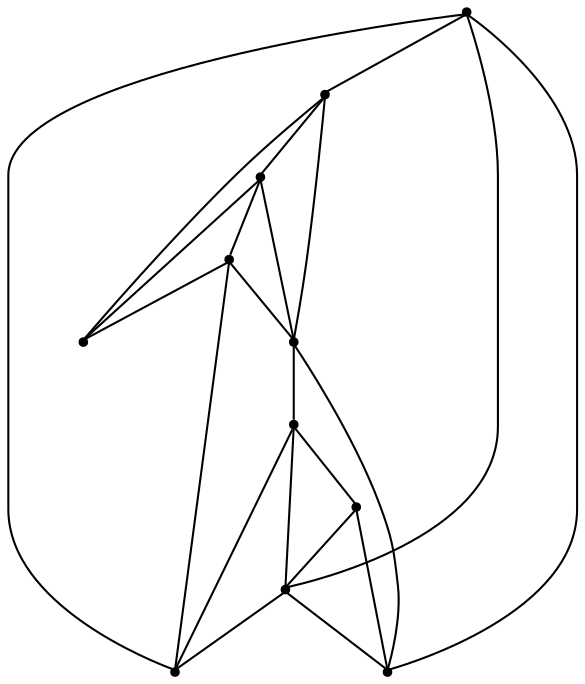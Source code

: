 graph {
  node [shape=point,comment="{\"directed\":false,\"doi\":\"10.1007/978-3-319-03841-4_4\",\"figure\":\"1 (2)\"}"]

  v0 [pos="1158.7437365672324,812.5614763971752"]
  v1 [pos="1147.0811740233748,788.2990834282153"]
  v2 [pos="1070.8136240922595,788.2990834282153"]
  v3 [pos="1056.3782253336703,810.5861572396611"]
  v4 [pos="1158.9689660843476,664.6246714632789"]
  v5 [pos="1108.1280471591144,663.803614260027"]
  v6 [pos="1056.5867216973952,664.5287797143242"]
  v7 [pos="1107.66944423274,786.7612544781343"]
  v8 [pos="1108.1280471591144,689.3871259135254"]
  v9 [pos="1107.6152364506547,617.246008126925"]
  v10 [pos="1107.1565062759655,741.2289524300104"]

  v3 -- v6 [id="-2",pos="1056.3782253336703,810.5861572396611 1053.7055017305718,798.5633158879525 1053.7055017305718,798.5633158879525 1053.7055017305718,798.5633158879525 1050.1237797910262,787.3948522145968 1042.9602722877776,765.0578612791925 1042.8726618230692,740.7580145700905 1042.7893141769052,716.4582314496816 1049.7818635692815,690.1955925555751 1053.2801742385057,677.0642731085219 1056.7785485318873,663.9329536614686 1053.2801742385057,677.0642731085219 1053.2801742385057,677.0642731085219 1056.5867216973952,664.5287797143242 1056.5867216973952,664.5287797143242 1056.5867216973952,664.5287797143242"]
  v3 -- v0 [id="-3",pos="1056.3782253336703,810.5861572396611 1158.7437365672324,812.5614763971752 1158.7437365672324,812.5614763971752 1158.7437365672324,812.5614763971752"]
  v2 -- v7 [id="-5",pos="1070.8136240922595,788.2990834282153 1107.66944423274,786.7612544781343 1107.66944423274,786.7612544781343 1107.66944423274,786.7612544781343"]
  v2 -- v10 [id="-6",pos="1070.8136240922595,788.2990834282153 1107.1565062759655,741.2289524300104 1107.1565062759655,741.2289524300104 1107.1565062759655,741.2289524300104"]
  v10 -- v1 [id="-7",pos="1107.1565062759655,741.2289524300104 1147.0811740233748,788.2990834282153 1147.0811740233748,788.2990834282153 1147.0811740233748,788.2990834282153"]
  v10 -- v7 [id="-8",pos="1107.1565062759655,741.2289524300104 1107.66944423274,786.7612544781343 1107.66944423274,786.7612544781343 1107.66944423274,786.7612544781343"]
  v9 -- v4 [id="-9",pos="1107.6152364506547,617.246008126925 1158.9689660843476,664.6246714632789 1158.9689660843476,664.6246714632789 1158.9689660843476,664.6246714632789"]
  v9 -- v5 [id="-10",pos="1107.6152364506547,617.246008126925 1108.1280471591144,663.803614260027 1108.1280471591144,663.803614260027 1108.1280471591144,663.803614260027"]
  v7 -- v3 [id="-11",pos="1107.66944423274,786.7612544781343 1056.3782253336703,810.5861572396611 1056.3782253336703,810.5861572396611 1056.3782253336703,810.5861572396611"]
  v8 -- v2 [id="-12",pos="1108.1280471591144,689.3871259135254 1100.1181793023566,693.3502912010626 1100.1181793023566,693.3502912010626 1100.1181793023566,693.3502912010626 1092.2665765370743,697.1883775295853 1076.572023891913,704.8604805102824 1067.2736077878747,714.2412116702995 1057.971056113607,723.6177459765827 1055.0731666175507,734.702844873493 1054.6437035552551,744.591967633572 1054.2183760631888,754.4852872473853 1056.2656741992703,763.1783702819403 1059.3387210005856,770.0877904795051 1062.4076322316716,776.9931410007216 1066.5064276982212,782.1106318312137 1070.8136240922595,788.2990834282153"]
  v8 -- v4 [id="-13",pos="1108.1280471591144,689.3871259135254 1158.9689660843476,664.6246714632789 1158.9689660843476,664.6246714632789 1158.9689660843476,664.6246714632789"]
  v1 -- v8 [id="-14",pos="1147.0811740233748,788.2990834282153 1150.8756233331108,782.8773842906943 1150.8756233331108,782.8773842906943 1150.8756233331108,782.8773842906943 1152.839573823028,779.0392979621716 1156.763148360161,771.3671949814745 1159.064815877436,762.1573902280824 1161.3706825890981,752.9475218859972 1162.0503158382007,742.204085036258 1159.9196700559553,732.5691898705563 1157.7846978310083,722.9384279698958 1152.839573823028,714.4078776344975 1143.9664215868986,707.4192259255284 1135.093396599084,700.4264409515182 1122.2966698258213,694.9713577502032 1115.8962068419967,692.2417495170251 1109.4999430525588,689.5121412838471 1115.8962068419967,692.2417495170251 1115.8962068419967,692.2417495170251 1108.1280471591144,689.3871259135254 1108.1280471591144,689.3871259135254 1108.1280471591144,689.3871259135254"]
  v0 -- v7 [id="-15",pos="1158.7437365672324,812.5614763971752 1107.66944423274,786.7612544781343 1107.66944423274,786.7612544781343 1107.66944423274,786.7612544781343"]
  v6 -- v9 [id="-16",pos="1056.5867216973952,664.5287797143242 1107.6152364506547,617.246008126925 1107.6152364506547,617.246008126925 1107.6152364506547,617.246008126925"]
  v3 -- v2 [id="-17",pos="1056.3782253336703,810.5861572396611 1070.8136240922595,788.2990834282153 1070.8136240922595,788.2990834282153 1070.8136240922595,788.2990834282153"]
  v1 -- v0 [id="-19",pos="1147.0811740233748,788.2990834282153 1158.7437365672324,812.5614763971752 1158.7437365672324,812.5614763971752 1158.7437365672324,812.5614763971752"]
  v7 -- v1 [id="-20",pos="1107.66944423274,786.7612544781343 1147.0811740233748,788.2990834282153 1147.0811740233748,788.2990834282153 1147.0811740233748,788.2990834282153"]
  v5 -- v6 [id="-22",pos="1108.1280471591144,663.803614260027 1056.5867216973952,664.5287797143242 1056.5867216973952,664.5287797143242 1056.5867216973952,664.5287797143242"]
  v5 -- v8 [id="-23",pos="1108.1280471591144,663.803614260027 1108.1280471591144,689.3871259135254 1108.1280471591144,689.3871259135254 1108.1280471591144,689.3871259135254"]
  v0 -- v4 [id="-24",pos="1158.7437365672324,812.5614763971752 1164.097613974282,797.625637021847 1164.097613974282,797.625637021847 1164.097613974282,797.625637021847 1168.021188511415,784.4943175747937 1175.8727912766974,758.2358755344213 1175.8727912766974,733.7652295960804 1175.8727912766974,709.2945200690465 1168.021188511415,686.6158034977781 1164.097613974282,675.2722801527563 1158.9689660843476,664.6246714632789 1158.9689660843476,664.6246714632789 1158.9689660843476,664.6246714632789"]
  v4 -- v5 [id="-25",pos="1158.9689660843476,664.6246714632789 1108.1280471591144,663.803614260027 1108.1280471591144,663.803614260027 1108.1280471591144,663.803614260027"]
  v6 -- v8 [id="-26",pos="1056.5867216973952,664.5287797143242 1108.1280471591144,689.3871259135254 1108.1280471591144,689.3871259135254 1108.1280471591144,689.3871259135254"]
}